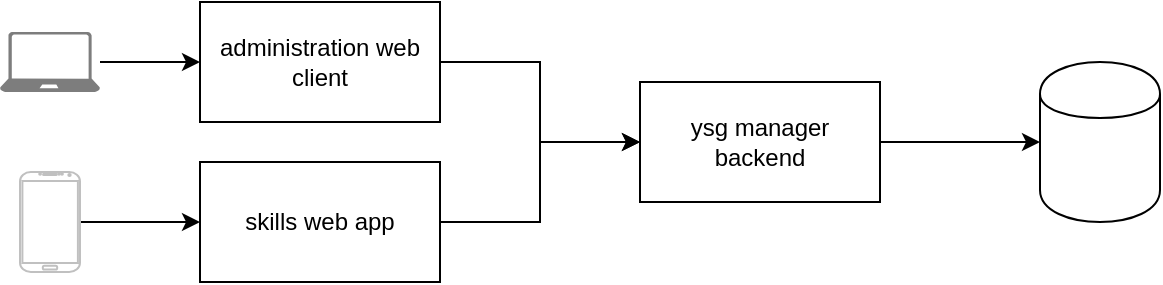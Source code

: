 <mxfile version="10.7.9" type="github"><diagram id="Q8bqLSWMqvaylUAOhynq" name="Page-1"><mxGraphModel dx="1154" dy="757" grid="1" gridSize="10" guides="1" tooltips="1" connect="1" arrows="1" fold="1" page="1" pageScale="1" pageWidth="827" pageHeight="1169" math="0" shadow="0"><root><mxCell id="0"/><mxCell id="1" parent="0"/><mxCell id="qZWgNcJwd_UwKiXrhlU8-5" style="edgeStyle=orthogonalEdgeStyle;rounded=0;orthogonalLoop=1;jettySize=auto;html=1;" edge="1" parent="1" source="qZWgNcJwd_UwKiXrhlU8-1" target="qZWgNcJwd_UwKiXrhlU8-4"><mxGeometry relative="1" as="geometry"/></mxCell><mxCell id="qZWgNcJwd_UwKiXrhlU8-1" value="ysg manager backend" style="rounded=0;whiteSpace=wrap;html=1;" vertex="1" parent="1"><mxGeometry x="370" y="190" width="120" height="60" as="geometry"/></mxCell><mxCell id="qZWgNcJwd_UwKiXrhlU8-6" style="edgeStyle=orthogonalEdgeStyle;rounded=0;orthogonalLoop=1;jettySize=auto;html=1;" edge="1" parent="1" source="qZWgNcJwd_UwKiXrhlU8-2" target="qZWgNcJwd_UwKiXrhlU8-1"><mxGeometry relative="1" as="geometry"/></mxCell><mxCell id="qZWgNcJwd_UwKiXrhlU8-2" value="administration web client&lt;br&gt;" style="rounded=0;whiteSpace=wrap;html=1;" vertex="1" parent="1"><mxGeometry x="150" y="150" width="120" height="60" as="geometry"/></mxCell><mxCell id="qZWgNcJwd_UwKiXrhlU8-7" style="edgeStyle=orthogonalEdgeStyle;rounded=0;orthogonalLoop=1;jettySize=auto;html=1;" edge="1" parent="1" source="qZWgNcJwd_UwKiXrhlU8-3" target="qZWgNcJwd_UwKiXrhlU8-1"><mxGeometry relative="1" as="geometry"/></mxCell><mxCell id="qZWgNcJwd_UwKiXrhlU8-3" value="skills web app" style="rounded=0;whiteSpace=wrap;html=1;" vertex="1" parent="1"><mxGeometry x="150" y="230" width="120" height="60" as="geometry"/></mxCell><mxCell id="qZWgNcJwd_UwKiXrhlU8-4" value="" style="shape=cylinder;whiteSpace=wrap;html=1;boundedLbl=1;backgroundOutline=1;" vertex="1" parent="1"><mxGeometry x="570" y="180" width="60" height="80" as="geometry"/></mxCell><mxCell id="qZWgNcJwd_UwKiXrhlU8-9" style="edgeStyle=orthogonalEdgeStyle;rounded=0;orthogonalLoop=1;jettySize=auto;html=1;" edge="1" parent="1" source="qZWgNcJwd_UwKiXrhlU8-8" target="qZWgNcJwd_UwKiXrhlU8-3"><mxGeometry relative="1" as="geometry"/></mxCell><mxCell id="qZWgNcJwd_UwKiXrhlU8-8" value="" style="verticalLabelPosition=bottom;verticalAlign=top;html=1;shadow=0;dashed=0;strokeWidth=1;shape=mxgraph.android.phone2;fillColor=#ffffff;strokeColor=#c0c0c0;" vertex="1" parent="1"><mxGeometry x="60" y="235" width="30" height="50" as="geometry"/></mxCell><mxCell id="qZWgNcJwd_UwKiXrhlU8-11" style="edgeStyle=orthogonalEdgeStyle;rounded=0;orthogonalLoop=1;jettySize=auto;html=1;" edge="1" parent="1" source="qZWgNcJwd_UwKiXrhlU8-10" target="qZWgNcJwd_UwKiXrhlU8-2"><mxGeometry relative="1" as="geometry"/></mxCell><mxCell id="qZWgNcJwd_UwKiXrhlU8-10" value="" style="pointerEvents=1;shadow=0;dashed=0;html=1;strokeColor=none;labelPosition=center;verticalLabelPosition=bottom;verticalAlign=top;align=center;shape=mxgraph.azure.laptop;fillColor=#7D7D7D;" vertex="1" parent="1"><mxGeometry x="50" y="165" width="50" height="30" as="geometry"/></mxCell></root></mxGraphModel></diagram></mxfile>
